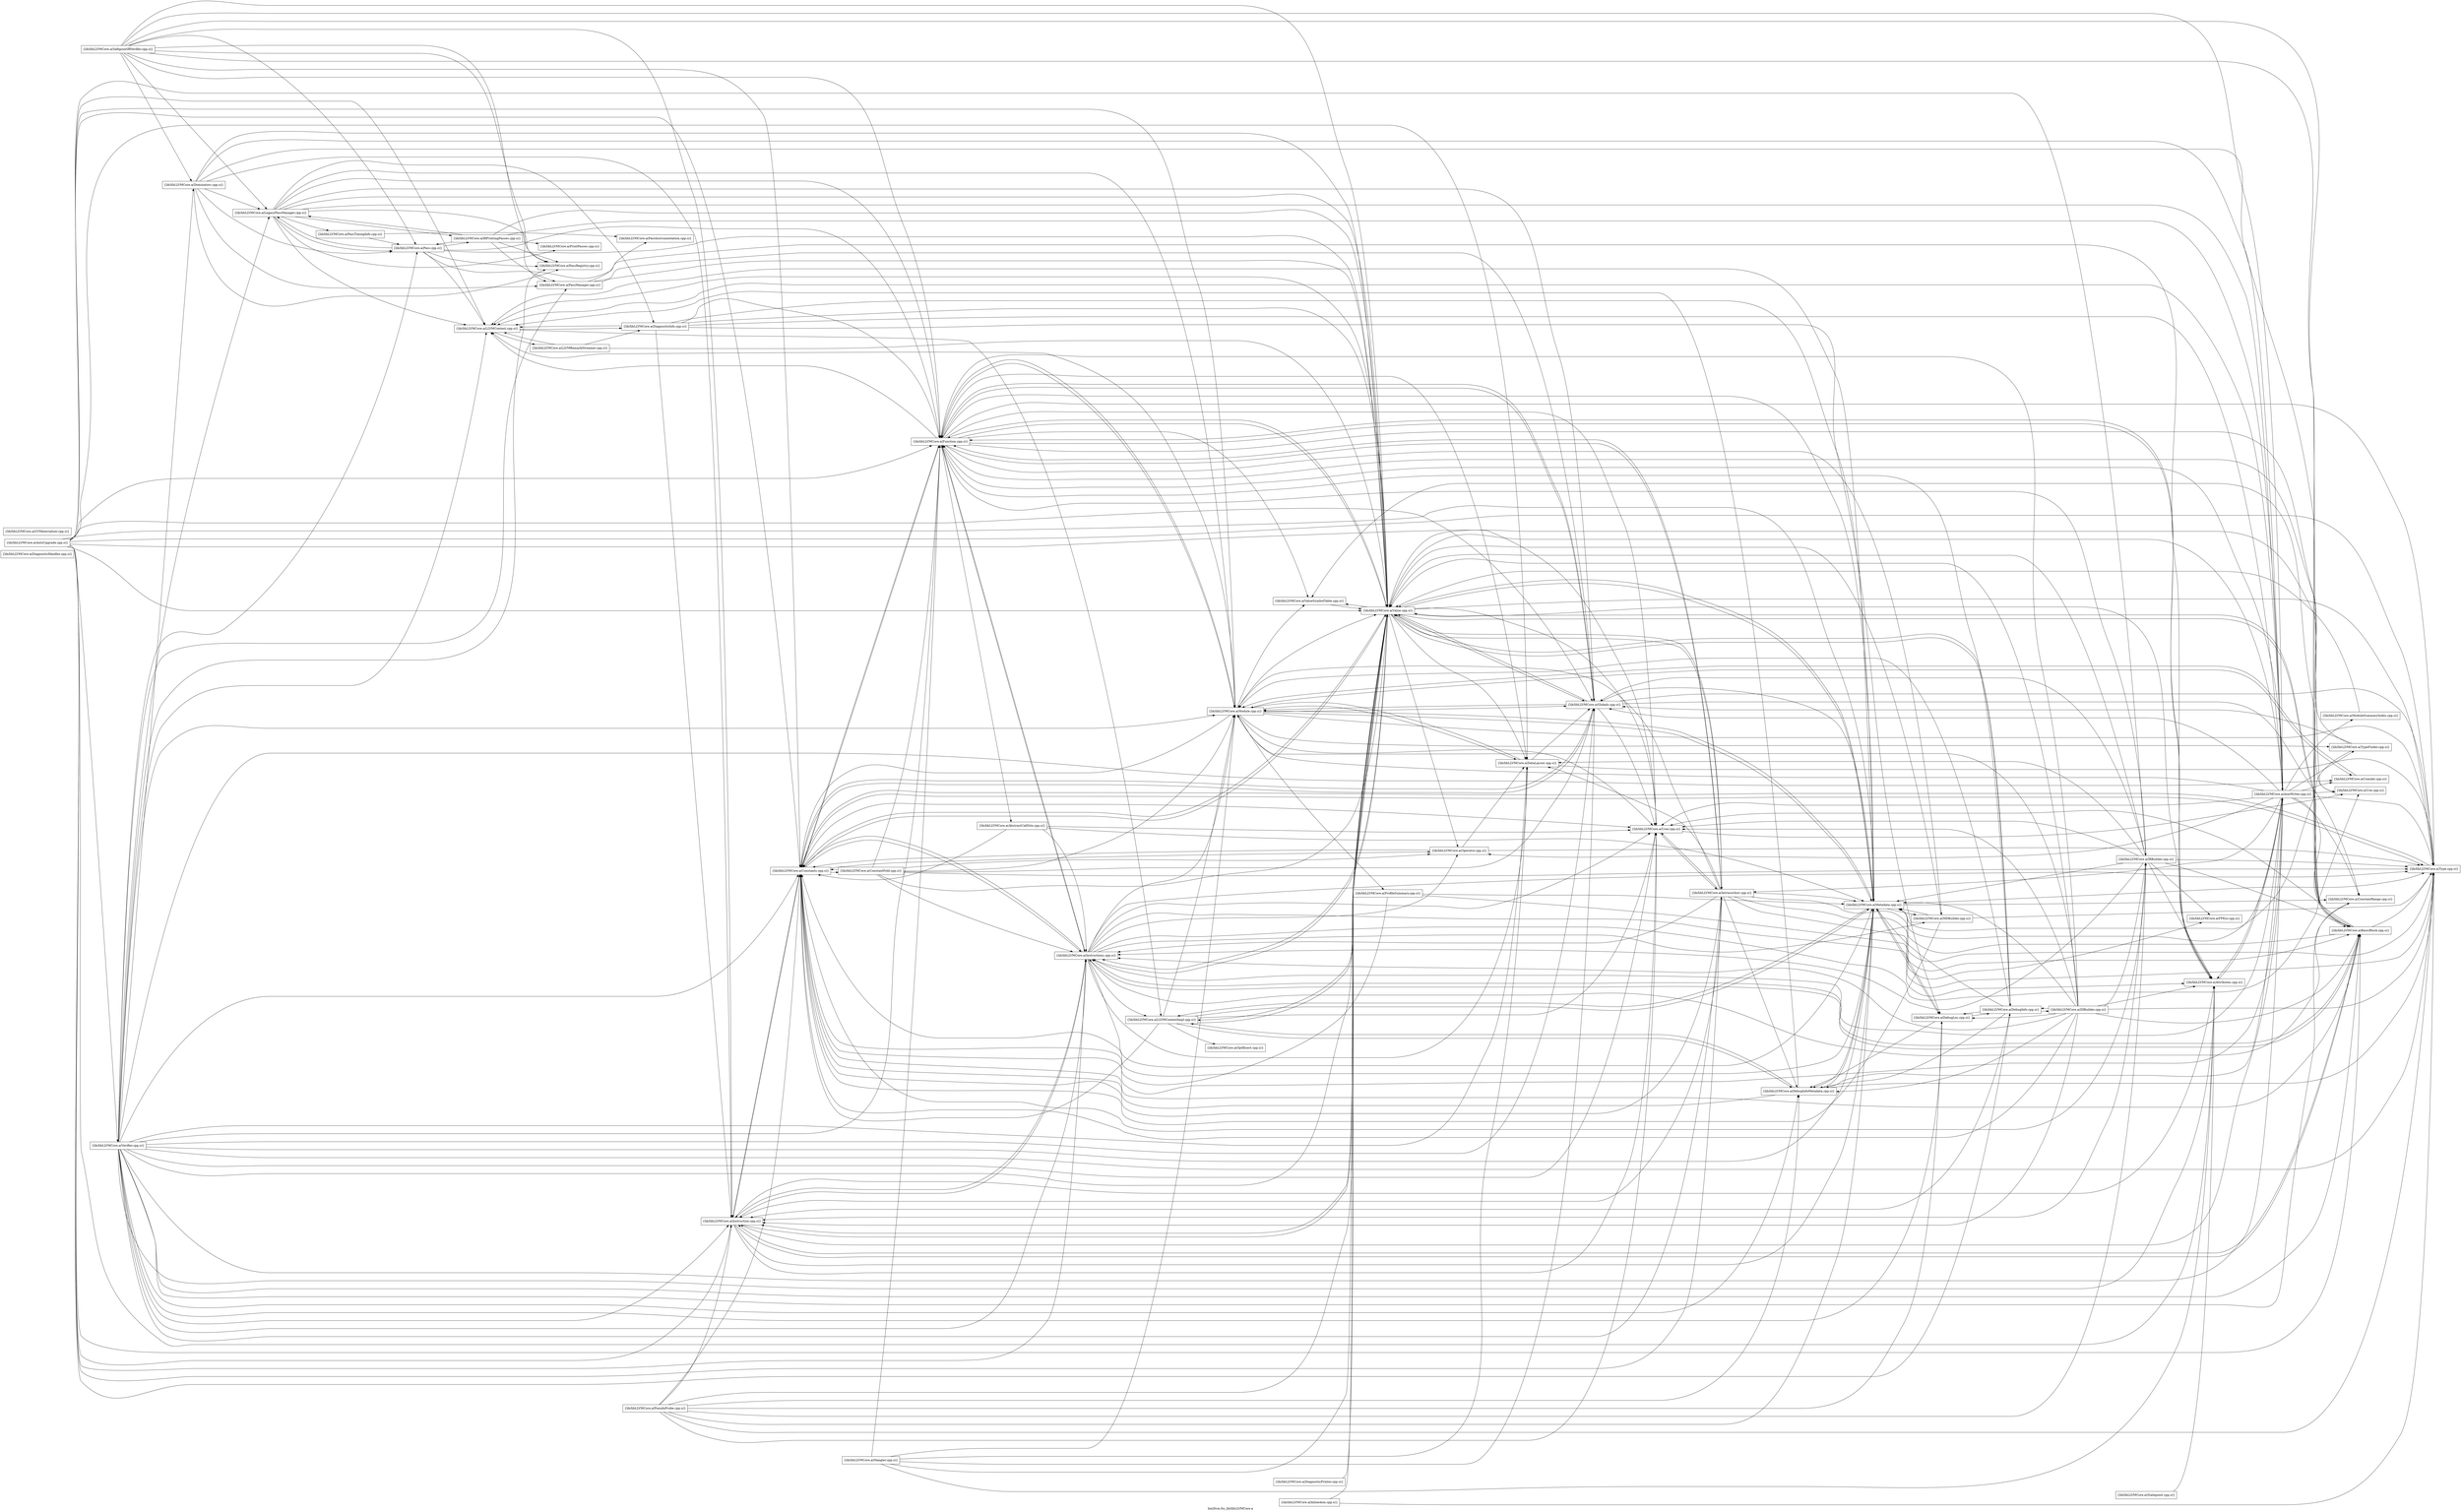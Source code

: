 digraph "bin/llvm-lto_lib/libLLVMCore.a" {
	label="bin/llvm-lto_lib/libLLVMCore.a";
	rankdir=LR;

	Node0x56152334f488 [shape=record,shape=box,group=0,label="{lib/libLLVMCore.a(DiagnosticHandler.cpp.o)}"];
	Node0x561523353d08 [shape=record,shape=box,group=0,label="{lib/libLLVMCore.a(LLVMContext.cpp.o)}"];
	Node0x561523353d08 -> Node0x56152334b388;
	Node0x561523353d08 -> Node0x561523354488;
	Node0x561523353d08 -> Node0x561523352408;
	Node0x561523351e68 [shape=record,shape=box,group=0,label="{lib/libLLVMCore.a(Module.cpp.o)}"];
	Node0x561523351e68 -> Node0x561523364ce8;
	Node0x561523351e68 -> Node0x561523367ad8;
	Node0x561523351e68 -> Node0x56152334d6d8;
	Node0x561523351e68 -> Node0x56152334c4b8;
	Node0x561523351e68 -> Node0x56152336ccb8;
	Node0x561523351e68 -> Node0x561523353d08;
	Node0x561523351e68 -> Node0x5615233516e8;
	Node0x561523351e68 -> Node0x56152335ddf8;
	Node0x561523351e68 -> Node0x56152335db28;
	Node0x561523351e68 -> Node0x56152335e2a8;
	Node0x561523351e68 -> Node0x56152335c598;
	Node0x561523351e68 -> Node0x56152335d178;
	Node0x561523351e68 -> Node0x56152335c458;
	Node0x56152335cc28 [shape=record,shape=box,group=0,label="{lib/libLLVMCore.a(Verifier.cpp.o)}"];
	Node0x56152335cc28 -> Node0x561523365878;
	Node0x56152335cc28 -> Node0x5615233650a8;
	Node0x56152335cc28 -> Node0x561523364068;
	Node0x56152335cc28 -> Node0x561523364ce8;
	Node0x56152335cc28 -> Node0x5615233645b8;
	Node0x56152335cc28 -> Node0x561523367ad8;
	Node0x56152335cc28 -> Node0x56152334d6d8;
	Node0x56152335cc28 -> Node0x56152334ee98;
	Node0x56152335cc28 -> Node0x56152334e808;
	Node0x56152335cc28 -> Node0x56152334b798;
	Node0x56152335cc28 -> Node0x56152334c4b8;
	Node0x56152335cc28 -> Node0x56152336ccb8;
	Node0x56152335cc28 -> Node0x561523369f68;
	Node0x56152335cc28 -> Node0x56152336a698;
	Node0x56152335cc28 -> Node0x56152336aff8;
	Node0x56152335cc28 -> Node0x561523353d08;
	Node0x56152335cc28 -> Node0x561523352b38;
	Node0x56152335cc28 -> Node0x5615233516e8;
	Node0x56152335cc28 -> Node0x561523351e68;
	Node0x56152335cc28 -> Node0x56152336c448;
	Node0x56152335cc28 -> Node0x56152335b8c8;
	Node0x56152335cc28 -> Node0x56152335bcd8;
	Node0x56152335cc28 -> Node0x56152335db28;
	Node0x56152335cc28 -> Node0x56152335c598;
	Node0x56152335cc28 -> Node0x56152335d178;
	Node0x561523352b38 [shape=record,shape=box,group=0,label="{lib/libLLVMCore.a(LegacyPassManager.cpp.o)}"];
	Node0x561523352b38 -> Node0x561523365878;
	Node0x561523352b38 -> Node0x56152334b388;
	Node0x561523352b38 -> Node0x56152334c4b8;
	Node0x561523352b38 -> Node0x56152336ccb8;
	Node0x561523352b38 -> Node0x56152336b9a8;
	Node0x561523352b38 -> Node0x561523353d08;
	Node0x561523352b38 -> Node0x561523351e68;
	Node0x561523352b38 -> Node0x56152336c448;
	Node0x561523352b38 -> Node0x56152335bcd8;
	Node0x561523352b38 -> Node0x561523359d48;
	Node0x561523352b38 -> Node0x56152335ac98;
	Node0x561523352b38 -> Node0x56152335d178;
	Node0x56152336c448 [shape=record,shape=box,group=0,label="{lib/libLLVMCore.a(Pass.cpp.o)}"];
	Node0x56152336c448 -> Node0x5615233650a8;
	Node0x56152336c448 -> Node0x56152334c4b8;
	Node0x56152336c448 -> Node0x56152336b9a8;
	Node0x56152336c448 -> Node0x561523353d08;
	Node0x56152336c448 -> Node0x561523352b38;
	Node0x56152336c448 -> Node0x56152335bcd8;
	Node0x56152336c448 -> Node0x56152335d178;
	Node0x56152335d178 [shape=record,shape=box,group=0,label="{lib/libLLVMCore.a(Value.cpp.o)}"];
	Node0x56152335d178 -> Node0x5615233650a8;
	Node0x56152335d178 -> Node0x561523364068;
	Node0x56152335d178 -> Node0x561523367ad8;
	Node0x56152335d178 -> Node0x56152334d6d8;
	Node0x56152335d178 -> Node0x56152334e2b8;
	Node0x56152335d178 -> Node0x56152334c4b8;
	Node0x56152335d178 -> Node0x56152336ccb8;
	Node0x56152335d178 -> Node0x561523369f68;
	Node0x56152335d178 -> Node0x56152336a698;
	Node0x56152335d178 -> Node0x56152336aff8;
	Node0x56152335d178 -> Node0x561523353d08;
	Node0x56152335d178 -> Node0x561523354488;
	Node0x56152335d178 -> Node0x5615233516e8;
	Node0x56152335d178 -> Node0x5615233506a8;
	Node0x56152335d178 -> Node0x56152335db28;
	Node0x56152335d178 -> Node0x56152335c868;
	Node0x56152335d178 -> Node0x56152335c598;
	Node0x56152335d178 -> Node0x56152335c458;
	Node0x5615233650a8 [shape=record,shape=box,group=0,label="{lib/libLLVMCore.a(Attributes.cpp.o)}"];
	Node0x5615233650a8 -> Node0x561523365878;
	Node0x5615233650a8 -> Node0x56152334c4b8;
	Node0x561523367ad8 [shape=record,shape=box,group=0,label="{lib/libLLVMCore.a(Constants.cpp.o)}"];
	Node0x561523367ad8 -> Node0x561523347e68;
	Node0x561523367ad8 -> Node0x56152334c4b8;
	Node0x561523367ad8 -> Node0x56152336ccb8;
	Node0x561523367ad8 -> Node0x561523369f68;
	Node0x561523367ad8 -> Node0x56152336a698;
	Node0x561523367ad8 -> Node0x5615233506a8;
	Node0x561523367ad8 -> Node0x56152335db28;
	Node0x561523367ad8 -> Node0x56152335c598;
	Node0x561523367ad8 -> Node0x56152335d178;
	Node0x561523350fb8 [shape=record,shape=box,group=0,label="{lib/libLLVMCore.a(Mangler.cpp.o)}"];
	Node0x561523350fb8 -> Node0x5615233650a8;
	Node0x561523350fb8 -> Node0x56152334d6d8;
	Node0x561523350fb8 -> Node0x56152334c4b8;
	Node0x561523350fb8 -> Node0x56152336ccb8;
	Node0x561523350fb8 -> Node0x561523351e68;
	Node0x561523350fb8 -> Node0x56152335d178;
	Node0x5615233516e8 [shape=record,shape=box,group=0,label="{lib/libLLVMCore.a(Metadata.cpp.o)}"];
	Node0x5615233516e8 -> Node0x5615233645b8;
	Node0x5615233516e8 -> Node0x561523367ad8;
	Node0x5615233516e8 -> Node0x56152334ee98;
	Node0x5615233516e8 -> Node0x56152334e808;
	Node0x5615233516e8 -> Node0x561523353d08;
	Node0x5615233516e8 -> Node0x561523354488;
	Node0x5615233516e8 -> Node0x5615233530d8;
	Node0x5615233516e8 -> Node0x561523351e68;
	Node0x5615233516e8 -> Node0x56152335db28;
	Node0x5615233516e8 -> Node0x56152335d178;
	Node0x56152334d6d8 [shape=record,shape=box,group=0,label="{lib/libLLVMCore.a(DataLayout.cpp.o)}"];
	Node0x56152334d6d8 -> Node0x56152336ccb8;
	Node0x56152334d6d8 -> Node0x561523351e68;
	Node0x56152334d6d8 -> Node0x56152335db28;
	Node0x56152334b388 [shape=record,shape=box,group=0,label="{lib/libLLVMCore.a(DiagnosticInfo.cpp.o)}"];
	Node0x56152334b388 -> Node0x561523365878;
	Node0x56152334b388 -> Node0x56152334e808;
	Node0x56152334b388 -> Node0x56152334c4b8;
	Node0x56152334b388 -> Node0x561523369f68;
	Node0x56152334b388 -> Node0x561523353d08;
	Node0x56152334b388 -> Node0x5615233516e8;
	Node0x56152334b388 -> Node0x56152335d178;
	Node0x56152334c4b8 [shape=record,shape=box,group=0,label="{lib/libLLVMCore.a(Function.cpp.o)}"];
	Node0x56152334c4b8 -> Node0x5615233650a8;
	Node0x56152334c4b8 -> Node0x561523364068;
	Node0x56152334c4b8 -> Node0x561523367ad8;
	Node0x56152334c4b8 -> Node0x56152334d6d8;
	Node0x56152334c4b8 -> Node0x561523347f08;
	Node0x56152334c4b8 -> Node0x56152336ccb8;
	Node0x56152334c4b8 -> Node0x56152336a698;
	Node0x56152334c4b8 -> Node0x56152336aff8;
	Node0x56152334c4b8 -> Node0x561523353d08;
	Node0x56152334c4b8 -> Node0x5615233530d8;
	Node0x56152334c4b8 -> Node0x5615233516e8;
	Node0x56152334c4b8 -> Node0x561523351e68;
	Node0x56152334c4b8 -> Node0x56152335db28;
	Node0x56152334c4b8 -> Node0x56152335c598;
	Node0x56152334c4b8 -> Node0x56152335d178;
	Node0x56152334c4b8 -> Node0x56152335c458;
	Node0x56152336ccb8 [shape=record,shape=box,group=0,label="{lib/libLLVMCore.a(Globals.cpp.o)}"];
	Node0x56152336ccb8 -> Node0x5615233645b8;
	Node0x56152336ccb8 -> Node0x561523367ad8;
	Node0x56152336ccb8 -> Node0x56152334c4b8;
	Node0x56152336ccb8 -> Node0x5615233516e8;
	Node0x56152336ccb8 -> Node0x561523351e68;
	Node0x56152336ccb8 -> Node0x56152335db28;
	Node0x56152336ccb8 -> Node0x56152335c598;
	Node0x56152336ccb8 -> Node0x56152335d178;
	Node0x56152336d398 [shape=record,shape=box,group=0,label="{lib/libLLVMCore.a(IRBuilder.cpp.o)}"];
	Node0x56152336d398 -> Node0x5615233650a8;
	Node0x56152336d398 -> Node0x561523364068;
	Node0x56152336d398 -> Node0x561523367ad8;
	Node0x56152336d398 -> Node0x56152334d6d8;
	Node0x56152336d398 -> Node0x56152334c4b8;
	Node0x56152336d398 -> Node0x56152336ccb8;
	Node0x56152336d398 -> Node0x56152336b408;
	Node0x56152336d398 -> Node0x561523369f68;
	Node0x56152336d398 -> Node0x56152336a698;
	Node0x56152336d398 -> Node0x5615233516e8;
	Node0x56152336d398 -> Node0x56152335db28;
	Node0x56152336d398 -> Node0x56152335c598;
	Node0x56152336d398 -> Node0x56152335d178;
	Node0x56152336c128 [shape=record,shape=box,group=0,label="{lib/libLLVMCore.a(InlineAsm.cpp.o)}"];
	Node0x56152336c128 -> Node0x56152335db28;
	Node0x56152336c128 -> Node0x56152335d178;
	Node0x561523369f68 [shape=record,shape=box,group=0,label="{lib/libLLVMCore.a(Instruction.cpp.o)}"];
	Node0x561523369f68 -> Node0x5615233650a8;
	Node0x561523369f68 -> Node0x561523364068;
	Node0x561523369f68 -> Node0x561523367ad8;
	Node0x561523369f68 -> Node0x56152336a698;
	Node0x561523369f68 -> Node0x5615233516e8;
	Node0x561523369f68 -> Node0x56152335c598;
	Node0x561523369f68 -> Node0x56152335d178;
	Node0x56152336a698 [shape=record,shape=box,group=0,label="{lib/libLLVMCore.a(Instructions.cpp.o)}"];
	Node0x56152336a698 -> Node0x5615233650a8;
	Node0x56152336a698 -> Node0x561523364068;
	Node0x56152336a698 -> Node0x561523367ad8;
	Node0x56152336a698 -> Node0x56152334d6d8;
	Node0x56152336a698 -> Node0x56152334c4b8;
	Node0x56152336a698 -> Node0x561523369f68;
	Node0x56152336a698 -> Node0x561523354488;
	Node0x56152336a698 -> Node0x5615233530d8;
	Node0x56152336a698 -> Node0x5615233516e8;
	Node0x56152336a698 -> Node0x561523351e68;
	Node0x56152336a698 -> Node0x5615233506a8;
	Node0x56152336a698 -> Node0x56152335db28;
	Node0x56152336a698 -> Node0x56152335c868;
	Node0x56152336a698 -> Node0x56152335c598;
	Node0x56152336a698 -> Node0x56152335d178;
	Node0x56152335db28 [shape=record,shape=box,group=0,label="{lib/libLLVMCore.a(Type.cpp.o)}"];
	Node0x56152335db28 -> Node0x561523367ad8;
	Node0x56152335c598 [shape=record,shape=box,group=0,label="{lib/libLLVMCore.a(User.cpp.o)}"];
	Node0x56152335c598 -> Node0x56152336aff8;
	Node0x56152335c598 -> Node0x56152335c868;
	Node0x561523364068 [shape=record,shape=box,group=0,label="{lib/libLLVMCore.a(BasicBlock.cpp.o)}"];
	Node0x561523364068 -> Node0x561523367ad8;
	Node0x561523364068 -> Node0x561523369f68;
	Node0x561523364068 -> Node0x56152336a698;
	Node0x561523364068 -> Node0x5615233516e8;
	Node0x561523364068 -> Node0x56152335db28;
	Node0x561523364068 -> Node0x56152335c598;
	Node0x561523364068 -> Node0x56152335d178;
	Node0x561523364068 -> Node0x56152335c458;
	Node0x56152336aff8 [shape=record,shape=box,group=0,label="{lib/libLLVMCore.a(IntrinsicInst.cpp.o)}"];
	Node0x56152336aff8 -> Node0x561523364068;
	Node0x56152336aff8 -> Node0x561523367ad8;
	Node0x56152336aff8 -> Node0x56152334d6d8;
	Node0x56152336aff8 -> Node0x56152334ee98;
	Node0x56152336aff8 -> Node0x56152334c4b8;
	Node0x56152336aff8 -> Node0x56152336b408;
	Node0x56152336aff8 -> Node0x561523369f68;
	Node0x56152336aff8 -> Node0x56152336a698;
	Node0x56152336aff8 -> Node0x5615233516e8;
	Node0x56152336aff8 -> Node0x561523351e68;
	Node0x56152336aff8 -> Node0x56152335db28;
	Node0x56152336aff8 -> Node0x56152335c598;
	Node0x56152336aff8 -> Node0x56152335d178;
	Node0x5615233506a8 [shape=record,shape=box,group=0,label="{lib/libLLVMCore.a(Operator.cpp.o)}"];
	Node0x5615233506a8 -> Node0x561523367ad8;
	Node0x5615233506a8 -> Node0x56152334d6d8;
	Node0x5615233506a8 -> Node0x56152335db28;
	Node0x56152334ee98 [shape=record,shape=box,group=0,label="{lib/libLLVMCore.a(DebugInfoMetadata.cpp.o)}"];
	Node0x56152334ee98 -> Node0x561523367ad8;
	Node0x56152334ee98 -> Node0x561523353d08;
	Node0x56152334ee98 -> Node0x561523354488;
	Node0x56152334ee98 -> Node0x5615233516e8;
	Node0x56152334ee98 -> Node0x56152335db28;
	Node0x5615233645b8 [shape=record,shape=box,group=0,label="{lib/libLLVMCore.a(ConstantRange.cpp.o)}"];
	Node0x5615233645b8 -> Node0x56152336a698;
	Node0x56152335bcd8 [shape=record,shape=box,group=0,label="{lib/libLLVMCore.a(PassRegistry.cpp.o)}"];
	Node0x56152334e808 [shape=record,shape=box,group=0,label="{lib/libLLVMCore.a(DebugLoc.cpp.o)}"];
	Node0x56152334e808 -> Node0x56152334e2b8;
	Node0x56152334e808 -> Node0x56152334ee98;
	Node0x56152334e808 -> Node0x5615233516e8;
	Node0x56152334b798 [shape=record,shape=box,group=0,label="{lib/libLLVMCore.a(Dominators.cpp.o)}"];
	Node0x56152334b798 -> Node0x561523365878;
	Node0x56152334b798 -> Node0x561523364068;
	Node0x56152334b798 -> Node0x561523369f68;
	Node0x56152334b798 -> Node0x561523352b38;
	Node0x56152334b798 -> Node0x56152336c448;
	Node0x56152334b798 -> Node0x56152335b8c8;
	Node0x56152334b798 -> Node0x56152335bcd8;
	Node0x56152334b798 -> Node0x56152335d178;
	Node0x56152335c868 [shape=record,shape=box,group=0,label="{lib/libLLVMCore.a(Use.cpp.o)}"];
	Node0x561523365d28 [shape=record,shape=box,group=0,label="{lib/libLLVMCore.a(AutoUpgrade.cpp.o)}"];
	Node0x561523365d28 -> Node0x5615233650a8;
	Node0x561523365d28 -> Node0x561523364068;
	Node0x561523365d28 -> Node0x561523367ad8;
	Node0x561523365d28 -> Node0x56152334d6d8;
	Node0x561523365d28 -> Node0x56152334e2b8;
	Node0x561523365d28 -> Node0x56152334c4b8;
	Node0x561523365d28 -> Node0x56152336ccb8;
	Node0x561523365d28 -> Node0x56152336d398;
	Node0x561523365d28 -> Node0x561523369f68;
	Node0x561523365d28 -> Node0x56152336a698;
	Node0x561523365d28 -> Node0x56152336aff8;
	Node0x561523365d28 -> Node0x561523353d08;
	Node0x561523365d28 -> Node0x5615233516e8;
	Node0x561523365d28 -> Node0x561523351e68;
	Node0x561523365d28 -> Node0x56152335db28;
	Node0x561523365d28 -> Node0x56152335c598;
	Node0x561523365d28 -> Node0x56152335d178;
	Node0x561523365d28 -> Node0x56152335cc28;
	Node0x56152334e2b8 [shape=record,shape=box,group=0,label="{lib/libLLVMCore.a(DebugInfo.cpp.o)}"];
	Node0x56152334e2b8 -> Node0x561523347c38;
	Node0x56152334e2b8 -> Node0x56152334ee98;
	Node0x56152334e2b8 -> Node0x56152334e808;
	Node0x56152334e2b8 -> Node0x56152334c4b8;
	Node0x56152334e2b8 -> Node0x561523369f68;
	Node0x56152334e2b8 -> Node0x5615233516e8;
	Node0x56152334e2b8 -> Node0x561523351e68;
	Node0x56152334e2b8 -> Node0x56152335d178;
	Node0x561523347058 [shape=record,shape=box,group=0,label="{lib/libLLVMCore.a(GVMaterializer.cpp.o)}"];
	Node0x56152334ff28 [shape=record,shape=box,group=0,label="{lib/libLLVMCore.a(ModuleSummaryIndex.cpp.o)}"];
	Node0x56152334ff28 -> Node0x56152335d178;
	Node0x561523364ce8 [shape=record,shape=box,group=0,label="{lib/libLLVMCore.a(Comdat.cpp.o)}"];
	Node0x561523364ce8 -> Node0x561523351e68;
	Node0x561523365878 [shape=record,shape=box,group=0,label="{lib/libLLVMCore.a(AsmWriter.cpp.o)}"];
	Node0x561523365878 -> Node0x5615233650a8;
	Node0x561523365878 -> Node0x561523364068;
	Node0x561523365878 -> Node0x561523364ce8;
	Node0x561523365878 -> Node0x5615233645b8;
	Node0x561523365878 -> Node0x561523367ad8;
	Node0x561523365878 -> Node0x56152334ee98;
	Node0x561523365878 -> Node0x56152334c4b8;
	Node0x561523365878 -> Node0x56152336ccb8;
	Node0x561523365878 -> Node0x561523369f68;
	Node0x561523365878 -> Node0x56152336a698;
	Node0x561523365878 -> Node0x56152336aff8;
	Node0x561523365878 -> Node0x561523353d08;
	Node0x561523365878 -> Node0x5615233516e8;
	Node0x561523365878 -> Node0x561523351e68;
	Node0x561523365878 -> Node0x56152334ff28;
	Node0x561523365878 -> Node0x5615233506a8;
	Node0x561523365878 -> Node0x56152335db28;
	Node0x561523365878 -> Node0x56152335e2a8;
	Node0x561523365878 -> Node0x56152335c868;
	Node0x561523365878 -> Node0x56152335c598;
	Node0x561523365878 -> Node0x56152335d178;
	Node0x56152335ac98 [shape=record,shape=box,group=0,label="{lib/libLLVMCore.a(PrintPasses.cpp.o)}"];
	Node0x56152336b9a8 [shape=record,shape=box,group=0,label="{lib/libLLVMCore.a(IRPrintingPasses.cpp.o)}"];
	Node0x56152336b9a8 -> Node0x561523365878;
	Node0x56152336b9a8 -> Node0x561523352b38;
	Node0x56152336b9a8 -> Node0x56152336c448;
	Node0x56152336b9a8 -> Node0x56152335b8c8;
	Node0x56152336b9a8 -> Node0x56152335bcd8;
	Node0x56152336b9a8 -> Node0x56152335ac98;
	Node0x56152336b9a8 -> Node0x56152335d178;
	Node0x561523359d48 [shape=record,shape=box,group=0,label="{lib/libLLVMCore.a(PassTimingInfo.cpp.o)}"];
	Node0x561523359d48 -> Node0x56152336c448;
	Node0x561523359d48 -> Node0x56152335c048;
	Node0x5615233530d8 [shape=record,shape=box,group=0,label="{lib/libLLVMCore.a(MDBuilder.cpp.o)}"];
	Node0x5615233530d8 -> Node0x561523367ad8;
	Node0x5615233530d8 -> Node0x5615233516e8;
	Node0x5615233530d8 -> Node0x56152335db28;
	Node0x5615233530d8 -> Node0x56152335d178;
	Node0x56152335b8c8 [shape=record,shape=box,group=0,label="{lib/libLLVMCore.a(PassManager.cpp.o)}"];
	Node0x56152335b8c8 -> Node0x56152336ccb8;
	Node0x56152335b8c8 -> Node0x56152335c048;
	Node0x56152335b8c8 -> Node0x56152335d178;
	Node0x561523347c38 [shape=record,shape=box,group=0,label="{lib/libLLVMCore.a(DIBuilder.cpp.o)}"];
	Node0x561523347c38 -> Node0x5615233650a8;
	Node0x561523347c38 -> Node0x561523364068;
	Node0x561523347c38 -> Node0x561523367ad8;
	Node0x561523347c38 -> Node0x56152334e2b8;
	Node0x561523347c38 -> Node0x56152334ee98;
	Node0x561523347c38 -> Node0x56152334e808;
	Node0x561523347c38 -> Node0x56152334c4b8;
	Node0x561523347c38 -> Node0x56152336d398;
	Node0x561523347c38 -> Node0x561523369f68;
	Node0x561523347c38 -> Node0x56152336a698;
	Node0x561523347c38 -> Node0x5615233516e8;
	Node0x561523347c38 -> Node0x561523351e68;
	Node0x561523347c38 -> Node0x56152335db28;
	Node0x561523347c38 -> Node0x56152335c598;
	Node0x561523347c38 -> Node0x56152335d178;
	Node0x56152335e2a8 [shape=record,shape=box,group=0,label="{lib/libLLVMCore.a(TypeFinder.cpp.o)}"];
	Node0x56152335e2a8 -> Node0x56152334c4b8;
	Node0x56152335e2a8 -> Node0x56152336ccb8;
	Node0x56152335e2a8 -> Node0x5615233516e8;
	Node0x56152335c458 [shape=record,shape=box,group=0,label="{lib/libLLVMCore.a(ValueSymbolTable.cpp.o)}"];
	Node0x56152335c458 -> Node0x56152335d178;
	Node0x561523347e68 [shape=record,shape=box,group=0,label="{lib/libLLVMCore.a(ConstantFold.cpp.o)}"];
	Node0x561523347e68 -> Node0x561523367ad8;
	Node0x561523347e68 -> Node0x56152334c4b8;
	Node0x561523347e68 -> Node0x56152336ccb8;
	Node0x561523347e68 -> Node0x56152336a698;
	Node0x561523347e68 -> Node0x561523351e68;
	Node0x561523347e68 -> Node0x5615233506a8;
	Node0x561523347e68 -> Node0x56152335db28;
	Node0x561523347e68 -> Node0x56152335d178;
	Node0x561523354488 [shape=record,shape=box,group=0,label="{lib/libLLVMCore.a(LLVMContextImpl.cpp.o)}"];
	Node0x561523354488 -> Node0x561523367ad8;
	Node0x561523354488 -> Node0x56152334ee98;
	Node0x561523354488 -> Node0x5615233516e8;
	Node0x561523354488 -> Node0x561523351e68;
	Node0x561523354488 -> Node0x561523350ec8;
	Node0x561523354488 -> Node0x56152335c598;
	Node0x561523354488 -> Node0x56152335d178;
	Node0x56152334abb8 [shape=record,shape=box,group=0,label="{lib/libLLVMCore.a(DiagnosticPrinter.cpp.o)}"];
	Node0x56152334abb8 -> Node0x56152335d178;
	Node0x561523347f08 [shape=record,shape=box,group=0,label="{lib/libLLVMCore.a(AbstractCallSite.cpp.o)}"];
	Node0x561523347f08 -> Node0x561523367ad8;
	Node0x561523347f08 -> Node0x56152336a698;
	Node0x561523347f08 -> Node0x5615233516e8;
	Node0x561523347f08 -> Node0x56152335c598;
	Node0x56152336b408 [shape=record,shape=box,group=0,label="{lib/libLLVMCore.a(FPEnv.cpp.o)}"];
	Node0x561523352408 [shape=record,shape=box,group=0,label="{lib/libLLVMCore.a(LLVMRemarkStreamer.cpp.o)}"];
	Node0x561523352408 -> Node0x56152334b388;
	Node0x561523352408 -> Node0x561523353d08;
	Node0x561523352408 -> Node0x56152335d178;
	Node0x561523350ec8 [shape=record,shape=box,group=0,label="{lib/libLLVMCore.a(OptBisect.cpp.o)}"];
	Node0x56152335ddf8 [shape=record,shape=box,group=0,label="{lib/libLLVMCore.a(ProfileSummary.cpp.o)}"];
	Node0x56152335ddf8 -> Node0x561523367ad8;
	Node0x56152335ddf8 -> Node0x5615233516e8;
	Node0x56152335ddf8 -> Node0x56152335db28;
	Node0x56152335c048 [shape=record,shape=box,group=0,label="{lib/libLLVMCore.a(PassInstrumentation.cpp.o)}"];
	Node0x561523350ab8 [shape=record,shape=box,group=0,label="{lib/libLLVMCore.a(Statepoint.cpp.o)}"];
	Node0x561523350ab8 -> Node0x5615233650a8;
	Node0x561523357728 [shape=record,shape=box,group=0,label="{lib/libLLVMCore.a(SafepointIRVerifier.cpp.o)}"];
	Node0x561523357728 -> Node0x561523365878;
	Node0x561523357728 -> Node0x561523364068;
	Node0x561523357728 -> Node0x561523367ad8;
	Node0x561523357728 -> Node0x56152334b798;
	Node0x561523357728 -> Node0x56152334c4b8;
	Node0x561523357728 -> Node0x561523369f68;
	Node0x561523357728 -> Node0x561523352b38;
	Node0x561523357728 -> Node0x56152336c448;
	Node0x561523357728 -> Node0x56152335b8c8;
	Node0x561523357728 -> Node0x56152335bcd8;
	Node0x561523357728 -> Node0x56152335c868;
	Node0x561523357728 -> Node0x56152335d178;
	Node0x56152335fce8 [shape=record,shape=box,group=0,label="{lib/libLLVMCore.a(PseudoProbe.cpp.o)}"];
	Node0x56152335fce8 -> Node0x561523367ad8;
	Node0x56152335fce8 -> Node0x56152334ee98;
	Node0x56152335fce8 -> Node0x56152334e808;
	Node0x56152335fce8 -> Node0x56152336d398;
	Node0x56152335fce8 -> Node0x561523369f68;
	Node0x56152335fce8 -> Node0x5615233516e8;
	Node0x56152335fce8 -> Node0x56152335db28;
	Node0x56152335fce8 -> Node0x56152335c598;
	Node0x56152335fce8 -> Node0x56152335d178;
}
